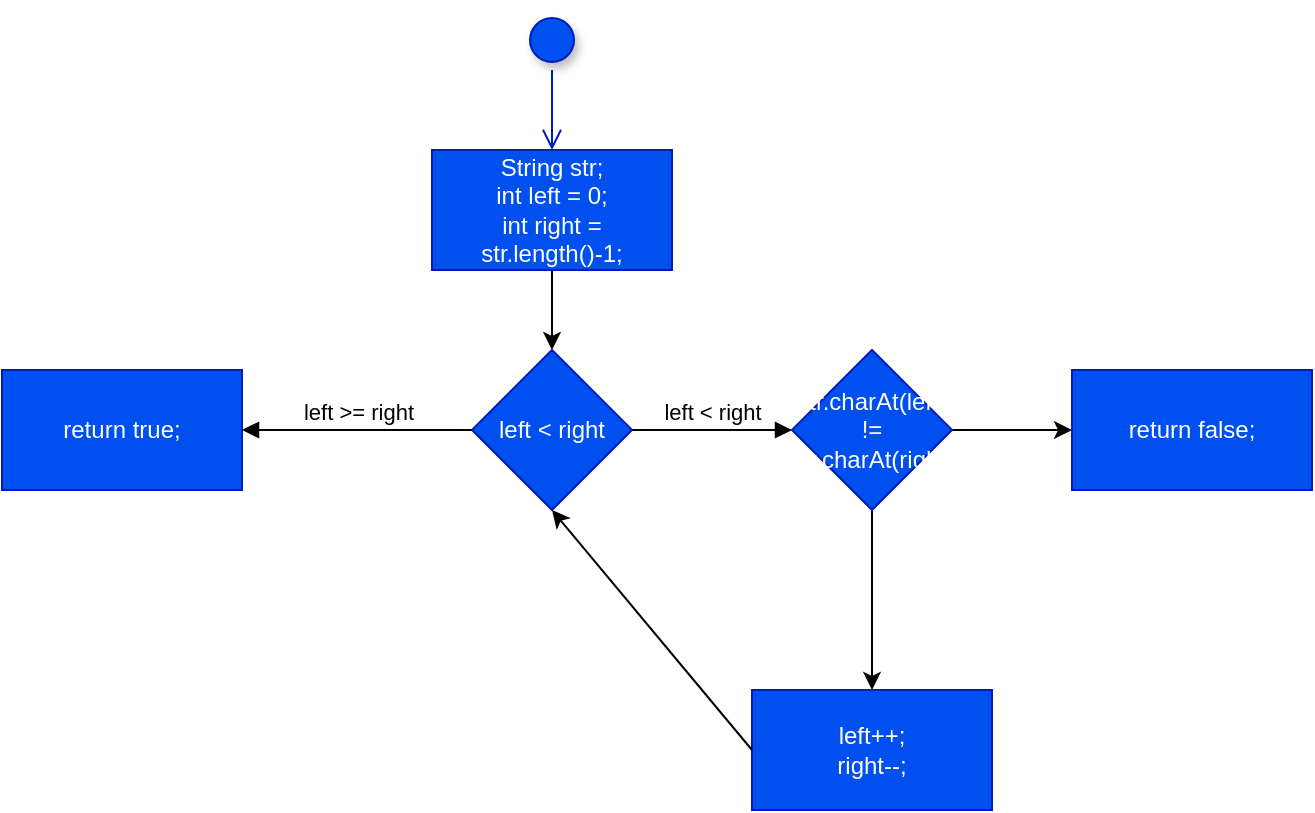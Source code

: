 <mxfile version="21.6.8" type="device">
  <diagram name="Page-1" id="tsWCFTxjuzZxtapf0-n3">
    <mxGraphModel dx="794" dy="511" grid="1" gridSize="10" guides="1" tooltips="1" connect="1" arrows="1" fold="1" page="1" pageScale="1" pageWidth="850" pageHeight="1100" math="0" shadow="0">
      <root>
        <mxCell id="0" />
        <mxCell id="1" parent="0" />
        <mxCell id="72wBDqzM_StAdAPspXbc-1" value="" style="ellipse;html=1;shape=startState;fillColor=#0050ef;strokeColor=#001DBC;shadow=1;fontColor=#ffffff;" parent="1" vertex="1">
          <mxGeometry x="310" y="70" width="30" height="30" as="geometry" />
        </mxCell>
        <mxCell id="72wBDqzM_StAdAPspXbc-2" value="" style="edgeStyle=orthogonalEdgeStyle;html=1;verticalAlign=bottom;endArrow=open;endSize=8;strokeColor=#001DBC;rounded=0;fillColor=#0050ef;entryX=0.5;entryY=0;entryDx=0;entryDy=0;" parent="1" source="72wBDqzM_StAdAPspXbc-1" target="72wBDqzM_StAdAPspXbc-3" edge="1">
          <mxGeometry relative="1" as="geometry">
            <mxPoint x="355" y="260" as="targetPoint" />
          </mxGeometry>
        </mxCell>
        <mxCell id="72wBDqzM_StAdAPspXbc-5" value="" style="edgeStyle=orthogonalEdgeStyle;rounded=0;orthogonalLoop=1;jettySize=auto;html=1;" parent="1" source="72wBDqzM_StAdAPspXbc-3" target="72wBDqzM_StAdAPspXbc-4" edge="1">
          <mxGeometry relative="1" as="geometry" />
        </mxCell>
        <mxCell id="72wBDqzM_StAdAPspXbc-3" value="String str;&lt;br&gt;int left = 0;&lt;br&gt;int right = str.length()-1;" style="rounded=0;whiteSpace=wrap;html=1;fillColor=#0050ef;fontColor=#ffffff;strokeColor=#001DBC;" parent="1" vertex="1">
          <mxGeometry x="265" y="140" width="120" height="60" as="geometry" />
        </mxCell>
        <mxCell id="72wBDqzM_StAdAPspXbc-4" value="left &amp;lt; right" style="rhombus;whiteSpace=wrap;html=1;fillColor=#0050ef;strokeColor=#001DBC;fontColor=#ffffff;rounded=0;" parent="1" vertex="1">
          <mxGeometry x="285" y="240" width="80" height="80" as="geometry" />
        </mxCell>
        <mxCell id="j8RuZHNuw0ZS2Lf64h5j-6" value="" style="edgeStyle=orthogonalEdgeStyle;rounded=0;orthogonalLoop=1;jettySize=auto;html=1;" edge="1" parent="1" source="j8RuZHNuw0ZS2Lf64h5j-1" target="j8RuZHNuw0ZS2Lf64h5j-5">
          <mxGeometry relative="1" as="geometry" />
        </mxCell>
        <mxCell id="j8RuZHNuw0ZS2Lf64h5j-8" value="" style="edgeStyle=orthogonalEdgeStyle;rounded=0;orthogonalLoop=1;jettySize=auto;html=1;" edge="1" parent="1" source="j8RuZHNuw0ZS2Lf64h5j-1" target="j8RuZHNuw0ZS2Lf64h5j-7">
          <mxGeometry relative="1" as="geometry" />
        </mxCell>
        <mxCell id="j8RuZHNuw0ZS2Lf64h5j-1" value="str.charAt(left) != str.charAt(right)" style="rhombus;whiteSpace=wrap;html=1;fillColor=#0050ef;strokeColor=#001DBC;fontColor=#ffffff;rounded=0;" vertex="1" parent="1">
          <mxGeometry x="445" y="240" width="80" height="80" as="geometry" />
        </mxCell>
        <mxCell id="j8RuZHNuw0ZS2Lf64h5j-3" value="return true;" style="whiteSpace=wrap;html=1;fillColor=#0050ef;strokeColor=#001DBC;fontColor=#ffffff;rounded=0;" vertex="1" parent="1">
          <mxGeometry x="50" y="250" width="120" height="60" as="geometry" />
        </mxCell>
        <mxCell id="j8RuZHNuw0ZS2Lf64h5j-5" value="return false;" style="whiteSpace=wrap;html=1;fillColor=#0050ef;strokeColor=#001DBC;fontColor=#ffffff;rounded=0;" vertex="1" parent="1">
          <mxGeometry x="585" y="250" width="120" height="60" as="geometry" />
        </mxCell>
        <mxCell id="j8RuZHNuw0ZS2Lf64h5j-7" value="left++;&lt;br&gt;right--;" style="whiteSpace=wrap;html=1;fillColor=#0050ef;strokeColor=#001DBC;fontColor=#ffffff;rounded=0;" vertex="1" parent="1">
          <mxGeometry x="425" y="410" width="120" height="60" as="geometry" />
        </mxCell>
        <mxCell id="j8RuZHNuw0ZS2Lf64h5j-9" value="" style="endArrow=classic;html=1;rounded=0;exitX=0;exitY=0.5;exitDx=0;exitDy=0;entryX=0.5;entryY=1;entryDx=0;entryDy=0;" edge="1" parent="1" source="j8RuZHNuw0ZS2Lf64h5j-7" target="72wBDqzM_StAdAPspXbc-4">
          <mxGeometry width="50" height="50" relative="1" as="geometry">
            <mxPoint x="380" y="290" as="sourcePoint" />
            <mxPoint x="330" y="330" as="targetPoint" />
          </mxGeometry>
        </mxCell>
        <mxCell id="j8RuZHNuw0ZS2Lf64h5j-10" value="left &amp;lt; right" style="html=1;verticalAlign=bottom;endArrow=block;edgeStyle=elbowEdgeStyle;elbow=vertical;curved=0;rounded=0;exitX=1;exitY=0.5;exitDx=0;exitDy=0;entryX=0;entryY=0.5;entryDx=0;entryDy=0;" edge="1" parent="1" source="72wBDqzM_StAdAPspXbc-4" target="j8RuZHNuw0ZS2Lf64h5j-1">
          <mxGeometry width="80" relative="1" as="geometry">
            <mxPoint x="430" y="190" as="sourcePoint" />
            <mxPoint x="510" y="190" as="targetPoint" />
          </mxGeometry>
        </mxCell>
        <mxCell id="j8RuZHNuw0ZS2Lf64h5j-11" value="left &amp;gt;= right" style="html=1;verticalAlign=bottom;endArrow=block;edgeStyle=elbowEdgeStyle;elbow=horizontal;curved=0;rounded=0;exitX=0;exitY=0.5;exitDx=0;exitDy=0;entryX=1;entryY=0.5;entryDx=0;entryDy=0;" edge="1" parent="1" source="72wBDqzM_StAdAPspXbc-4" target="j8RuZHNuw0ZS2Lf64h5j-3">
          <mxGeometry width="80" relative="1" as="geometry">
            <mxPoint x="250" y="230" as="sourcePoint" />
            <mxPoint x="140" y="210" as="targetPoint" />
          </mxGeometry>
        </mxCell>
      </root>
    </mxGraphModel>
  </diagram>
</mxfile>
